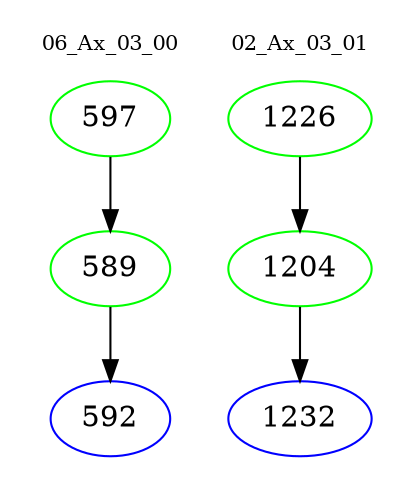 digraph{
subgraph cluster_0 {
color = white
label = "06_Ax_03_00";
fontsize=10;
T0_597 [label="597", color="green"]
T0_597 -> T0_589 [color="black"]
T0_589 [label="589", color="green"]
T0_589 -> T0_592 [color="black"]
T0_592 [label="592", color="blue"]
}
subgraph cluster_1 {
color = white
label = "02_Ax_03_01";
fontsize=10;
T1_1226 [label="1226", color="green"]
T1_1226 -> T1_1204 [color="black"]
T1_1204 [label="1204", color="green"]
T1_1204 -> T1_1232 [color="black"]
T1_1232 [label="1232", color="blue"]
}
}

